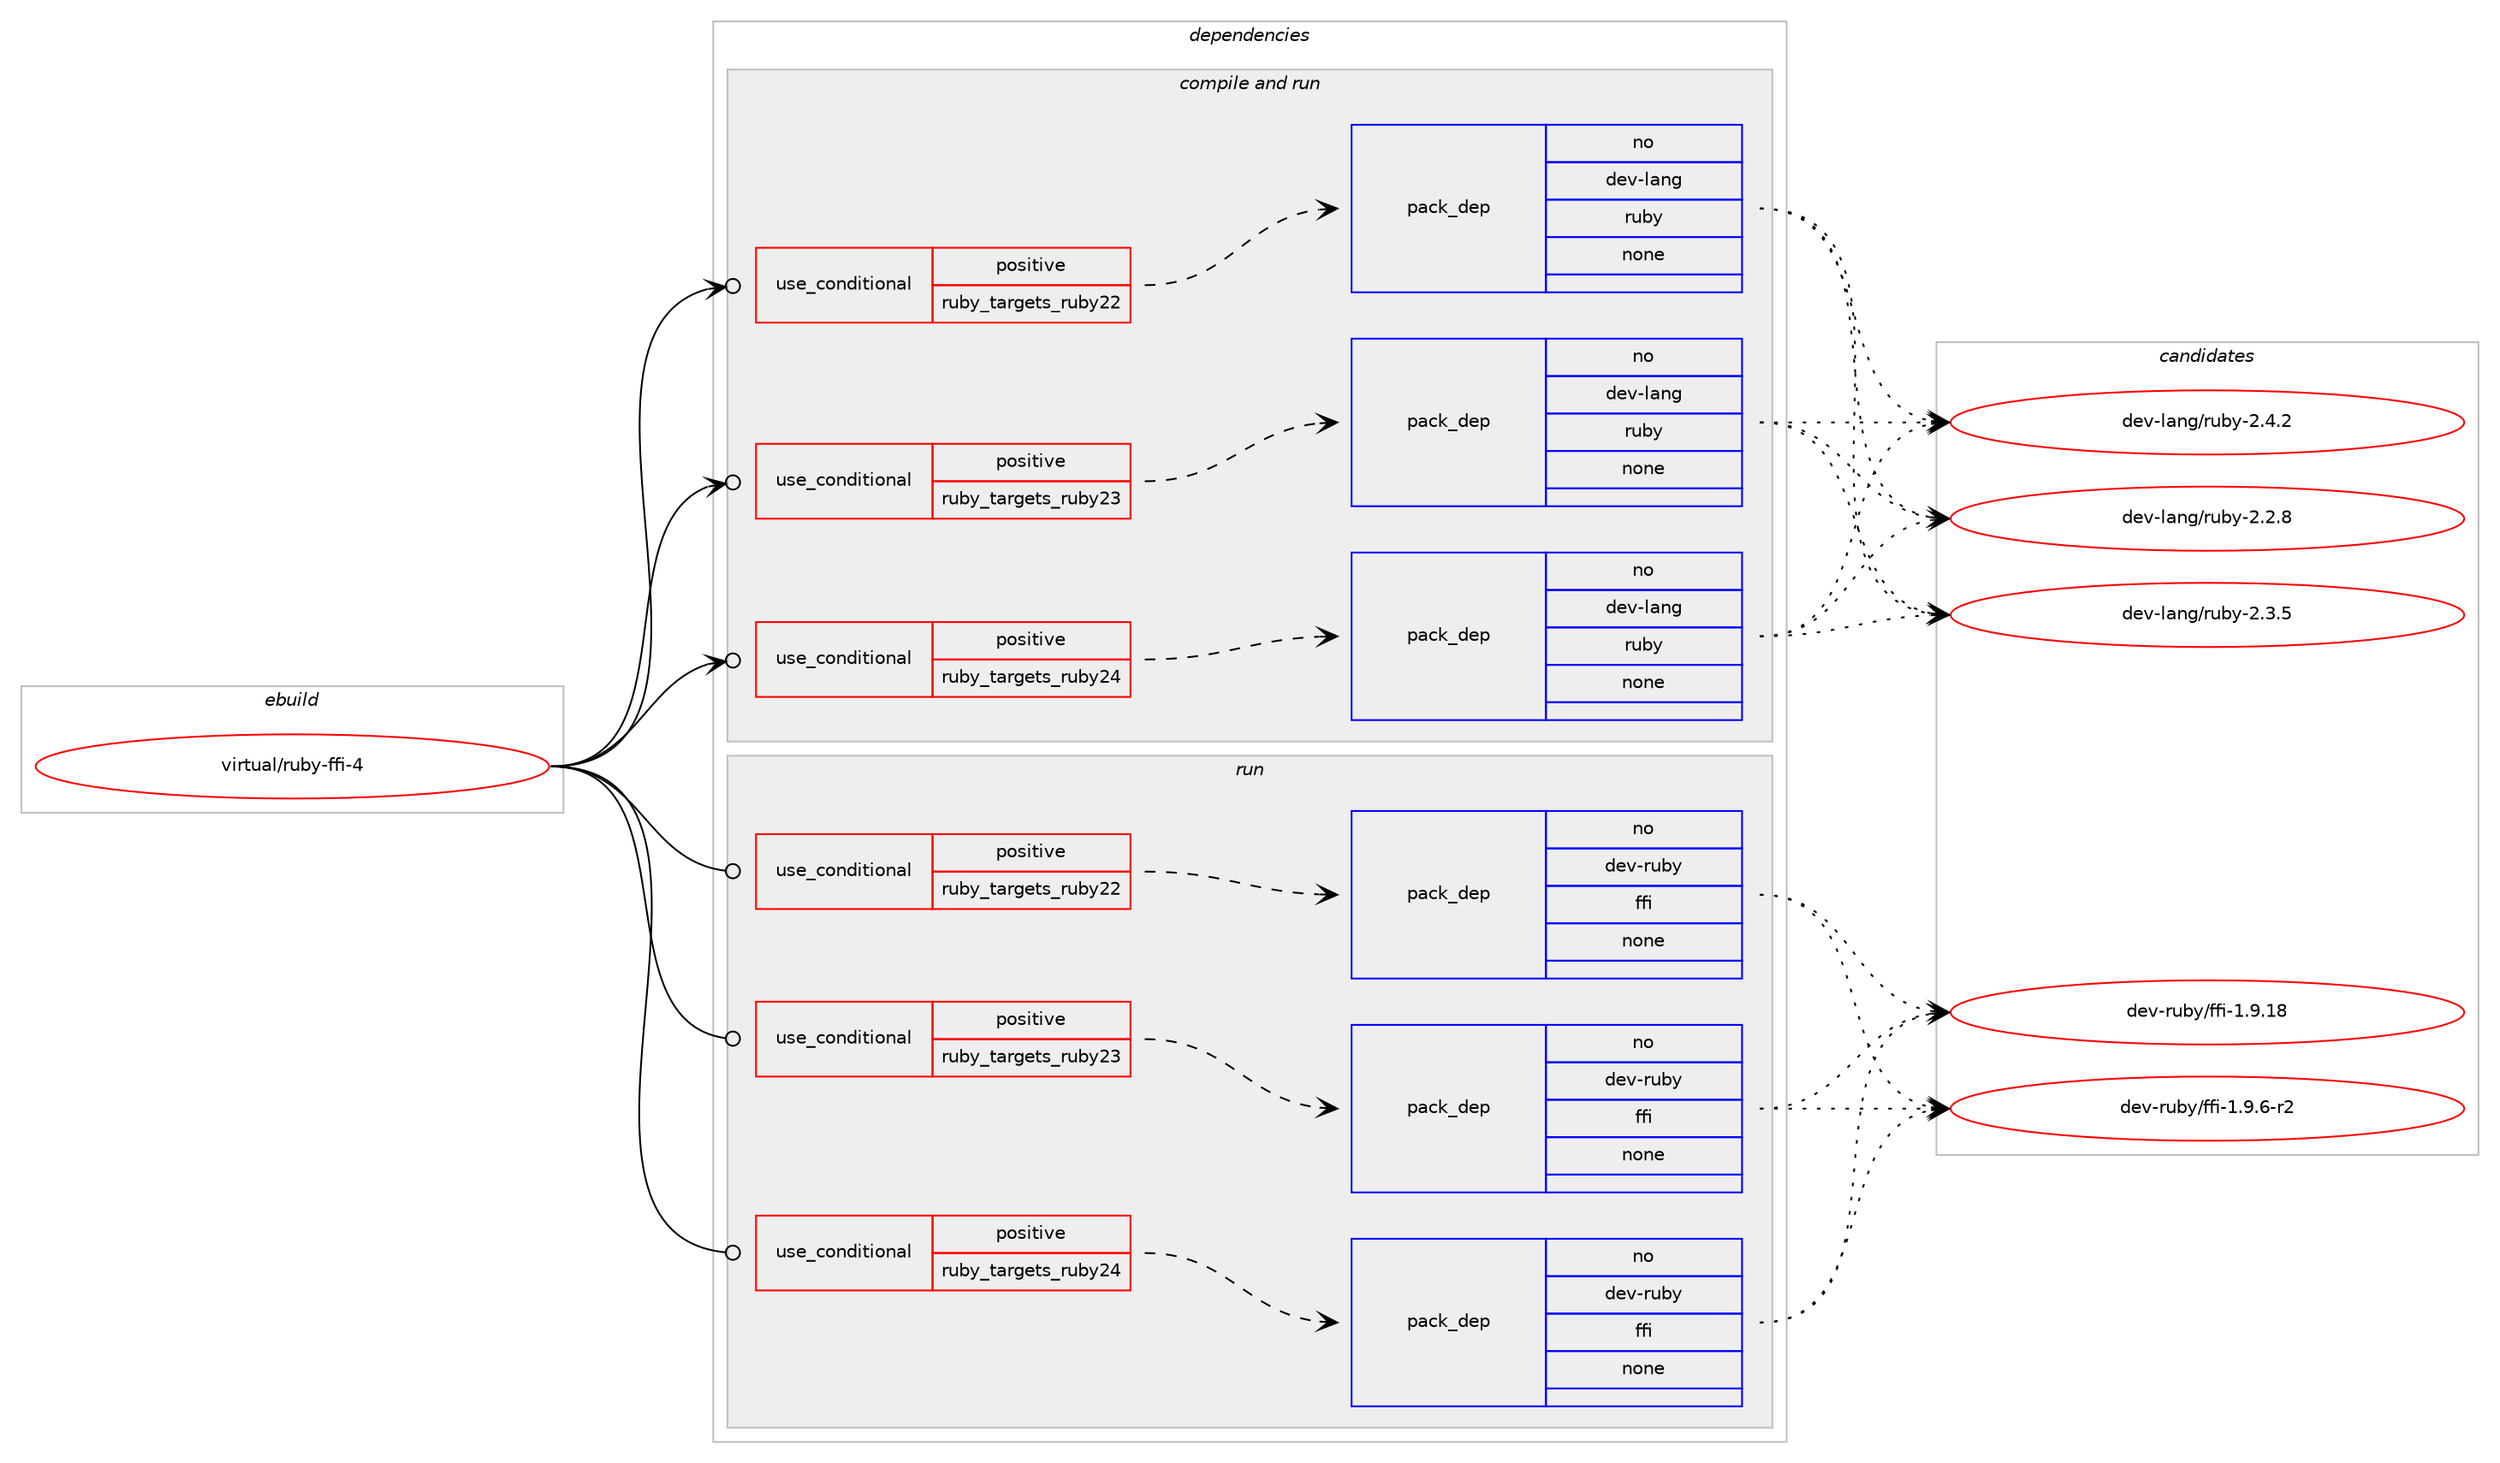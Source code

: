 digraph prolog {

# *************
# Graph options
# *************

newrank=true;
concentrate=true;
compound=true;
graph [rankdir=LR,fontname=Helvetica,fontsize=10,ranksep=1.5];#, ranksep=2.5, nodesep=0.2];
edge  [arrowhead=vee];
node  [fontname=Helvetica,fontsize=10];

# **********
# The ebuild
# **********

subgraph cluster_leftcol {
color=gray;
rank=same;
label=<<i>ebuild</i>>;
id [label="virtual/ruby-ffi-4", color=red, width=4, href="../virtual/ruby-ffi-4.svg"];
}

# ****************
# The dependencies
# ****************

subgraph cluster_midcol {
color=gray;
label=<<i>dependencies</i>>;
subgraph cluster_compile {
fillcolor="#eeeeee";
style=filled;
label=<<i>compile</i>>;
}
subgraph cluster_compileandrun {
fillcolor="#eeeeee";
style=filled;
label=<<i>compile and run</i>>;
subgraph cond119032 {
dependency499166 [label=<<TABLE BORDER="0" CELLBORDER="1" CELLSPACING="0" CELLPADDING="4"><TR><TD ROWSPAN="3" CELLPADDING="10">use_conditional</TD></TR><TR><TD>positive</TD></TR><TR><TD>ruby_targets_ruby22</TD></TR></TABLE>>, shape=none, color=red];
subgraph pack371040 {
dependency499167 [label=<<TABLE BORDER="0" CELLBORDER="1" CELLSPACING="0" CELLPADDING="4" WIDTH="220"><TR><TD ROWSPAN="6" CELLPADDING="30">pack_dep</TD></TR><TR><TD WIDTH="110">no</TD></TR><TR><TD>dev-lang</TD></TR><TR><TD>ruby</TD></TR><TR><TD>none</TD></TR><TR><TD></TD></TR></TABLE>>, shape=none, color=blue];
}
dependency499166:e -> dependency499167:w [weight=20,style="dashed",arrowhead="vee"];
}
id:e -> dependency499166:w [weight=20,style="solid",arrowhead="odotvee"];
subgraph cond119033 {
dependency499168 [label=<<TABLE BORDER="0" CELLBORDER="1" CELLSPACING="0" CELLPADDING="4"><TR><TD ROWSPAN="3" CELLPADDING="10">use_conditional</TD></TR><TR><TD>positive</TD></TR><TR><TD>ruby_targets_ruby23</TD></TR></TABLE>>, shape=none, color=red];
subgraph pack371041 {
dependency499169 [label=<<TABLE BORDER="0" CELLBORDER="1" CELLSPACING="0" CELLPADDING="4" WIDTH="220"><TR><TD ROWSPAN="6" CELLPADDING="30">pack_dep</TD></TR><TR><TD WIDTH="110">no</TD></TR><TR><TD>dev-lang</TD></TR><TR><TD>ruby</TD></TR><TR><TD>none</TD></TR><TR><TD></TD></TR></TABLE>>, shape=none, color=blue];
}
dependency499168:e -> dependency499169:w [weight=20,style="dashed",arrowhead="vee"];
}
id:e -> dependency499168:w [weight=20,style="solid",arrowhead="odotvee"];
subgraph cond119034 {
dependency499170 [label=<<TABLE BORDER="0" CELLBORDER="1" CELLSPACING="0" CELLPADDING="4"><TR><TD ROWSPAN="3" CELLPADDING="10">use_conditional</TD></TR><TR><TD>positive</TD></TR><TR><TD>ruby_targets_ruby24</TD></TR></TABLE>>, shape=none, color=red];
subgraph pack371042 {
dependency499171 [label=<<TABLE BORDER="0" CELLBORDER="1" CELLSPACING="0" CELLPADDING="4" WIDTH="220"><TR><TD ROWSPAN="6" CELLPADDING="30">pack_dep</TD></TR><TR><TD WIDTH="110">no</TD></TR><TR><TD>dev-lang</TD></TR><TR><TD>ruby</TD></TR><TR><TD>none</TD></TR><TR><TD></TD></TR></TABLE>>, shape=none, color=blue];
}
dependency499170:e -> dependency499171:w [weight=20,style="dashed",arrowhead="vee"];
}
id:e -> dependency499170:w [weight=20,style="solid",arrowhead="odotvee"];
}
subgraph cluster_run {
fillcolor="#eeeeee";
style=filled;
label=<<i>run</i>>;
subgraph cond119035 {
dependency499172 [label=<<TABLE BORDER="0" CELLBORDER="1" CELLSPACING="0" CELLPADDING="4"><TR><TD ROWSPAN="3" CELLPADDING="10">use_conditional</TD></TR><TR><TD>positive</TD></TR><TR><TD>ruby_targets_ruby22</TD></TR></TABLE>>, shape=none, color=red];
subgraph pack371043 {
dependency499173 [label=<<TABLE BORDER="0" CELLBORDER="1" CELLSPACING="0" CELLPADDING="4" WIDTH="220"><TR><TD ROWSPAN="6" CELLPADDING="30">pack_dep</TD></TR><TR><TD WIDTH="110">no</TD></TR><TR><TD>dev-ruby</TD></TR><TR><TD>ffi</TD></TR><TR><TD>none</TD></TR><TR><TD></TD></TR></TABLE>>, shape=none, color=blue];
}
dependency499172:e -> dependency499173:w [weight=20,style="dashed",arrowhead="vee"];
}
id:e -> dependency499172:w [weight=20,style="solid",arrowhead="odot"];
subgraph cond119036 {
dependency499174 [label=<<TABLE BORDER="0" CELLBORDER="1" CELLSPACING="0" CELLPADDING="4"><TR><TD ROWSPAN="3" CELLPADDING="10">use_conditional</TD></TR><TR><TD>positive</TD></TR><TR><TD>ruby_targets_ruby23</TD></TR></TABLE>>, shape=none, color=red];
subgraph pack371044 {
dependency499175 [label=<<TABLE BORDER="0" CELLBORDER="1" CELLSPACING="0" CELLPADDING="4" WIDTH="220"><TR><TD ROWSPAN="6" CELLPADDING="30">pack_dep</TD></TR><TR><TD WIDTH="110">no</TD></TR><TR><TD>dev-ruby</TD></TR><TR><TD>ffi</TD></TR><TR><TD>none</TD></TR><TR><TD></TD></TR></TABLE>>, shape=none, color=blue];
}
dependency499174:e -> dependency499175:w [weight=20,style="dashed",arrowhead="vee"];
}
id:e -> dependency499174:w [weight=20,style="solid",arrowhead="odot"];
subgraph cond119037 {
dependency499176 [label=<<TABLE BORDER="0" CELLBORDER="1" CELLSPACING="0" CELLPADDING="4"><TR><TD ROWSPAN="3" CELLPADDING="10">use_conditional</TD></TR><TR><TD>positive</TD></TR><TR><TD>ruby_targets_ruby24</TD></TR></TABLE>>, shape=none, color=red];
subgraph pack371045 {
dependency499177 [label=<<TABLE BORDER="0" CELLBORDER="1" CELLSPACING="0" CELLPADDING="4" WIDTH="220"><TR><TD ROWSPAN="6" CELLPADDING="30">pack_dep</TD></TR><TR><TD WIDTH="110">no</TD></TR><TR><TD>dev-ruby</TD></TR><TR><TD>ffi</TD></TR><TR><TD>none</TD></TR><TR><TD></TD></TR></TABLE>>, shape=none, color=blue];
}
dependency499176:e -> dependency499177:w [weight=20,style="dashed",arrowhead="vee"];
}
id:e -> dependency499176:w [weight=20,style="solid",arrowhead="odot"];
}
}

# **************
# The candidates
# **************

subgraph cluster_choices {
rank=same;
color=gray;
label=<<i>candidates</i>>;

subgraph choice371040 {
color=black;
nodesep=1;
choice10010111845108971101034711411798121455046504656 [label="dev-lang/ruby-2.2.8", color=red, width=4,href="../dev-lang/ruby-2.2.8.svg"];
choice10010111845108971101034711411798121455046514653 [label="dev-lang/ruby-2.3.5", color=red, width=4,href="../dev-lang/ruby-2.3.5.svg"];
choice10010111845108971101034711411798121455046524650 [label="dev-lang/ruby-2.4.2", color=red, width=4,href="../dev-lang/ruby-2.4.2.svg"];
dependency499167:e -> choice10010111845108971101034711411798121455046504656:w [style=dotted,weight="100"];
dependency499167:e -> choice10010111845108971101034711411798121455046514653:w [style=dotted,weight="100"];
dependency499167:e -> choice10010111845108971101034711411798121455046524650:w [style=dotted,weight="100"];
}
subgraph choice371041 {
color=black;
nodesep=1;
choice10010111845108971101034711411798121455046504656 [label="dev-lang/ruby-2.2.8", color=red, width=4,href="../dev-lang/ruby-2.2.8.svg"];
choice10010111845108971101034711411798121455046514653 [label="dev-lang/ruby-2.3.5", color=red, width=4,href="../dev-lang/ruby-2.3.5.svg"];
choice10010111845108971101034711411798121455046524650 [label="dev-lang/ruby-2.4.2", color=red, width=4,href="../dev-lang/ruby-2.4.2.svg"];
dependency499169:e -> choice10010111845108971101034711411798121455046504656:w [style=dotted,weight="100"];
dependency499169:e -> choice10010111845108971101034711411798121455046514653:w [style=dotted,weight="100"];
dependency499169:e -> choice10010111845108971101034711411798121455046524650:w [style=dotted,weight="100"];
}
subgraph choice371042 {
color=black;
nodesep=1;
choice10010111845108971101034711411798121455046504656 [label="dev-lang/ruby-2.2.8", color=red, width=4,href="../dev-lang/ruby-2.2.8.svg"];
choice10010111845108971101034711411798121455046514653 [label="dev-lang/ruby-2.3.5", color=red, width=4,href="../dev-lang/ruby-2.3.5.svg"];
choice10010111845108971101034711411798121455046524650 [label="dev-lang/ruby-2.4.2", color=red, width=4,href="../dev-lang/ruby-2.4.2.svg"];
dependency499171:e -> choice10010111845108971101034711411798121455046504656:w [style=dotted,weight="100"];
dependency499171:e -> choice10010111845108971101034711411798121455046514653:w [style=dotted,weight="100"];
dependency499171:e -> choice10010111845108971101034711411798121455046524650:w [style=dotted,weight="100"];
}
subgraph choice371043 {
color=black;
nodesep=1;
choice10010111845114117981214710210210545494657464956 [label="dev-ruby/ffi-1.9.18", color=red, width=4,href="../dev-ruby/ffi-1.9.18.svg"];
choice1001011184511411798121471021021054549465746544511450 [label="dev-ruby/ffi-1.9.6-r2", color=red, width=4,href="../dev-ruby/ffi-1.9.6-r2.svg"];
dependency499173:e -> choice10010111845114117981214710210210545494657464956:w [style=dotted,weight="100"];
dependency499173:e -> choice1001011184511411798121471021021054549465746544511450:w [style=dotted,weight="100"];
}
subgraph choice371044 {
color=black;
nodesep=1;
choice10010111845114117981214710210210545494657464956 [label="dev-ruby/ffi-1.9.18", color=red, width=4,href="../dev-ruby/ffi-1.9.18.svg"];
choice1001011184511411798121471021021054549465746544511450 [label="dev-ruby/ffi-1.9.6-r2", color=red, width=4,href="../dev-ruby/ffi-1.9.6-r2.svg"];
dependency499175:e -> choice10010111845114117981214710210210545494657464956:w [style=dotted,weight="100"];
dependency499175:e -> choice1001011184511411798121471021021054549465746544511450:w [style=dotted,weight="100"];
}
subgraph choice371045 {
color=black;
nodesep=1;
choice10010111845114117981214710210210545494657464956 [label="dev-ruby/ffi-1.9.18", color=red, width=4,href="../dev-ruby/ffi-1.9.18.svg"];
choice1001011184511411798121471021021054549465746544511450 [label="dev-ruby/ffi-1.9.6-r2", color=red, width=4,href="../dev-ruby/ffi-1.9.6-r2.svg"];
dependency499177:e -> choice10010111845114117981214710210210545494657464956:w [style=dotted,weight="100"];
dependency499177:e -> choice1001011184511411798121471021021054549465746544511450:w [style=dotted,weight="100"];
}
}

}
